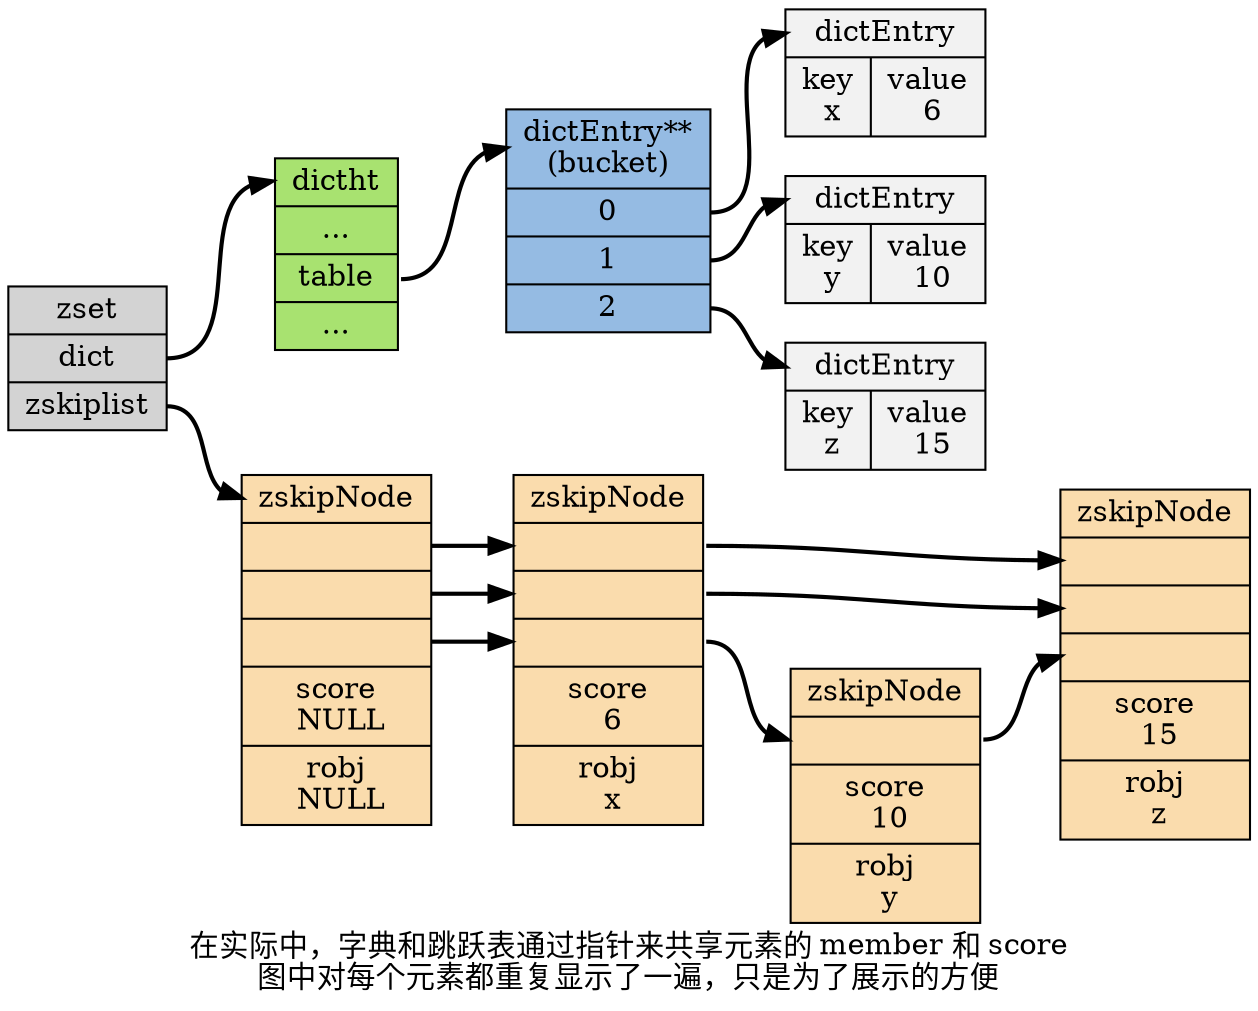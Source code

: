 digraph zset {

    rankdir = LR;

    node [shape = record, style = filled];

    edge [style = bold];

    label = "在实际中，字典和跳跃表通过指针来共享元素的 member 和 score\n图中对每个元素都重复显示了一遍，只是为了展示的方便";

    zset [label = "<head>zset |<dict>dict |<zskiplist> zskiplist"];

    // skiplist

    skiplist [label ="<head>zskipNode |<3> |<2> |<1> |<score>score\n NULL |<robj>robj\n NULL", fillcolor = "#FADCAD"];
    six [label = "<head>zskipNode |<3> |<2> |<1> |<score>score\n 6 |<robj>robj\n x", fillcolor = "#FADCAD"];
    ten [label = "<head>zskipNode | <1> |<score>score\n 10 |<robj>robj\n y", fillcolor = "#FADCAD"];
    fiften [label = "<head>zskipNode |<3> |<2> |<1> |<score>score\n 15 |<robj>robj\n z", fillcolor = "#FADCAD"];

    zset:dict -> dict:head;
    zset:zskiplist -> skiplist:head;
    skiplist:3 -> six:3; 
    skiplist:2 -> six:2;
    skiplist:1 -> six:1;
    six:1 -> ten:1;
    six:2 -> fiften:2;
    six:3 -> fiften:3;
    ten:1 -> fiften:1;


    // dict

    dict [label = "<head>dictht | ... |<table> table | ...", fillcolor = "#A8E270"];
    bucket [label = "<head>dictEntry**\n(bucket) |<0> 0 |<1> 1 |<2> 2", fillcolor = "#95BBE3"];
    entry_x [label = "<head>dictEntry |{<key>key\n x |<value>value\n 6}", fillcolor = "#F2F2F2"];
    entry_y [label = "<head>dictEntry |{<key>key\n y |<value>value\n 10}", fillcolor = "#F2F2F2"];
    entry_z [label = "<head>dictEntry |{<key>key\n z |<value>value\n 15}", fillcolor = "#F2F2F2"];

    dict:table -> bucket:head;

    bucket:0 -> entry_x:head;
    bucket:1 -> entry_y:head;
    bucket:2 -> entry_z:head;

}
